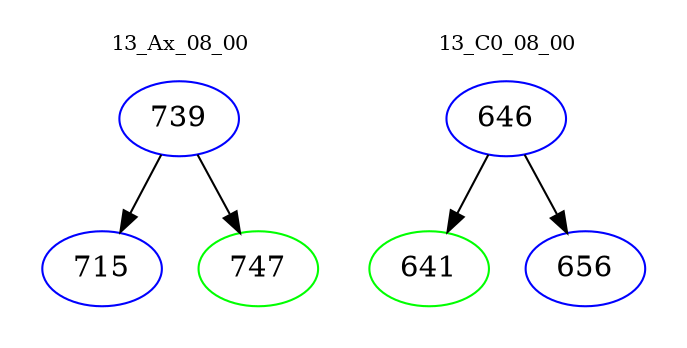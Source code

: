digraph{
subgraph cluster_0 {
color = white
label = "13_Ax_08_00";
fontsize=10;
T0_739 [label="739", color="blue"]
T0_739 -> T0_715 [color="black"]
T0_715 [label="715", color="blue"]
T0_739 -> T0_747 [color="black"]
T0_747 [label="747", color="green"]
}
subgraph cluster_1 {
color = white
label = "13_C0_08_00";
fontsize=10;
T1_646 [label="646", color="blue"]
T1_646 -> T1_641 [color="black"]
T1_641 [label="641", color="green"]
T1_646 -> T1_656 [color="black"]
T1_656 [label="656", color="blue"]
}
}
